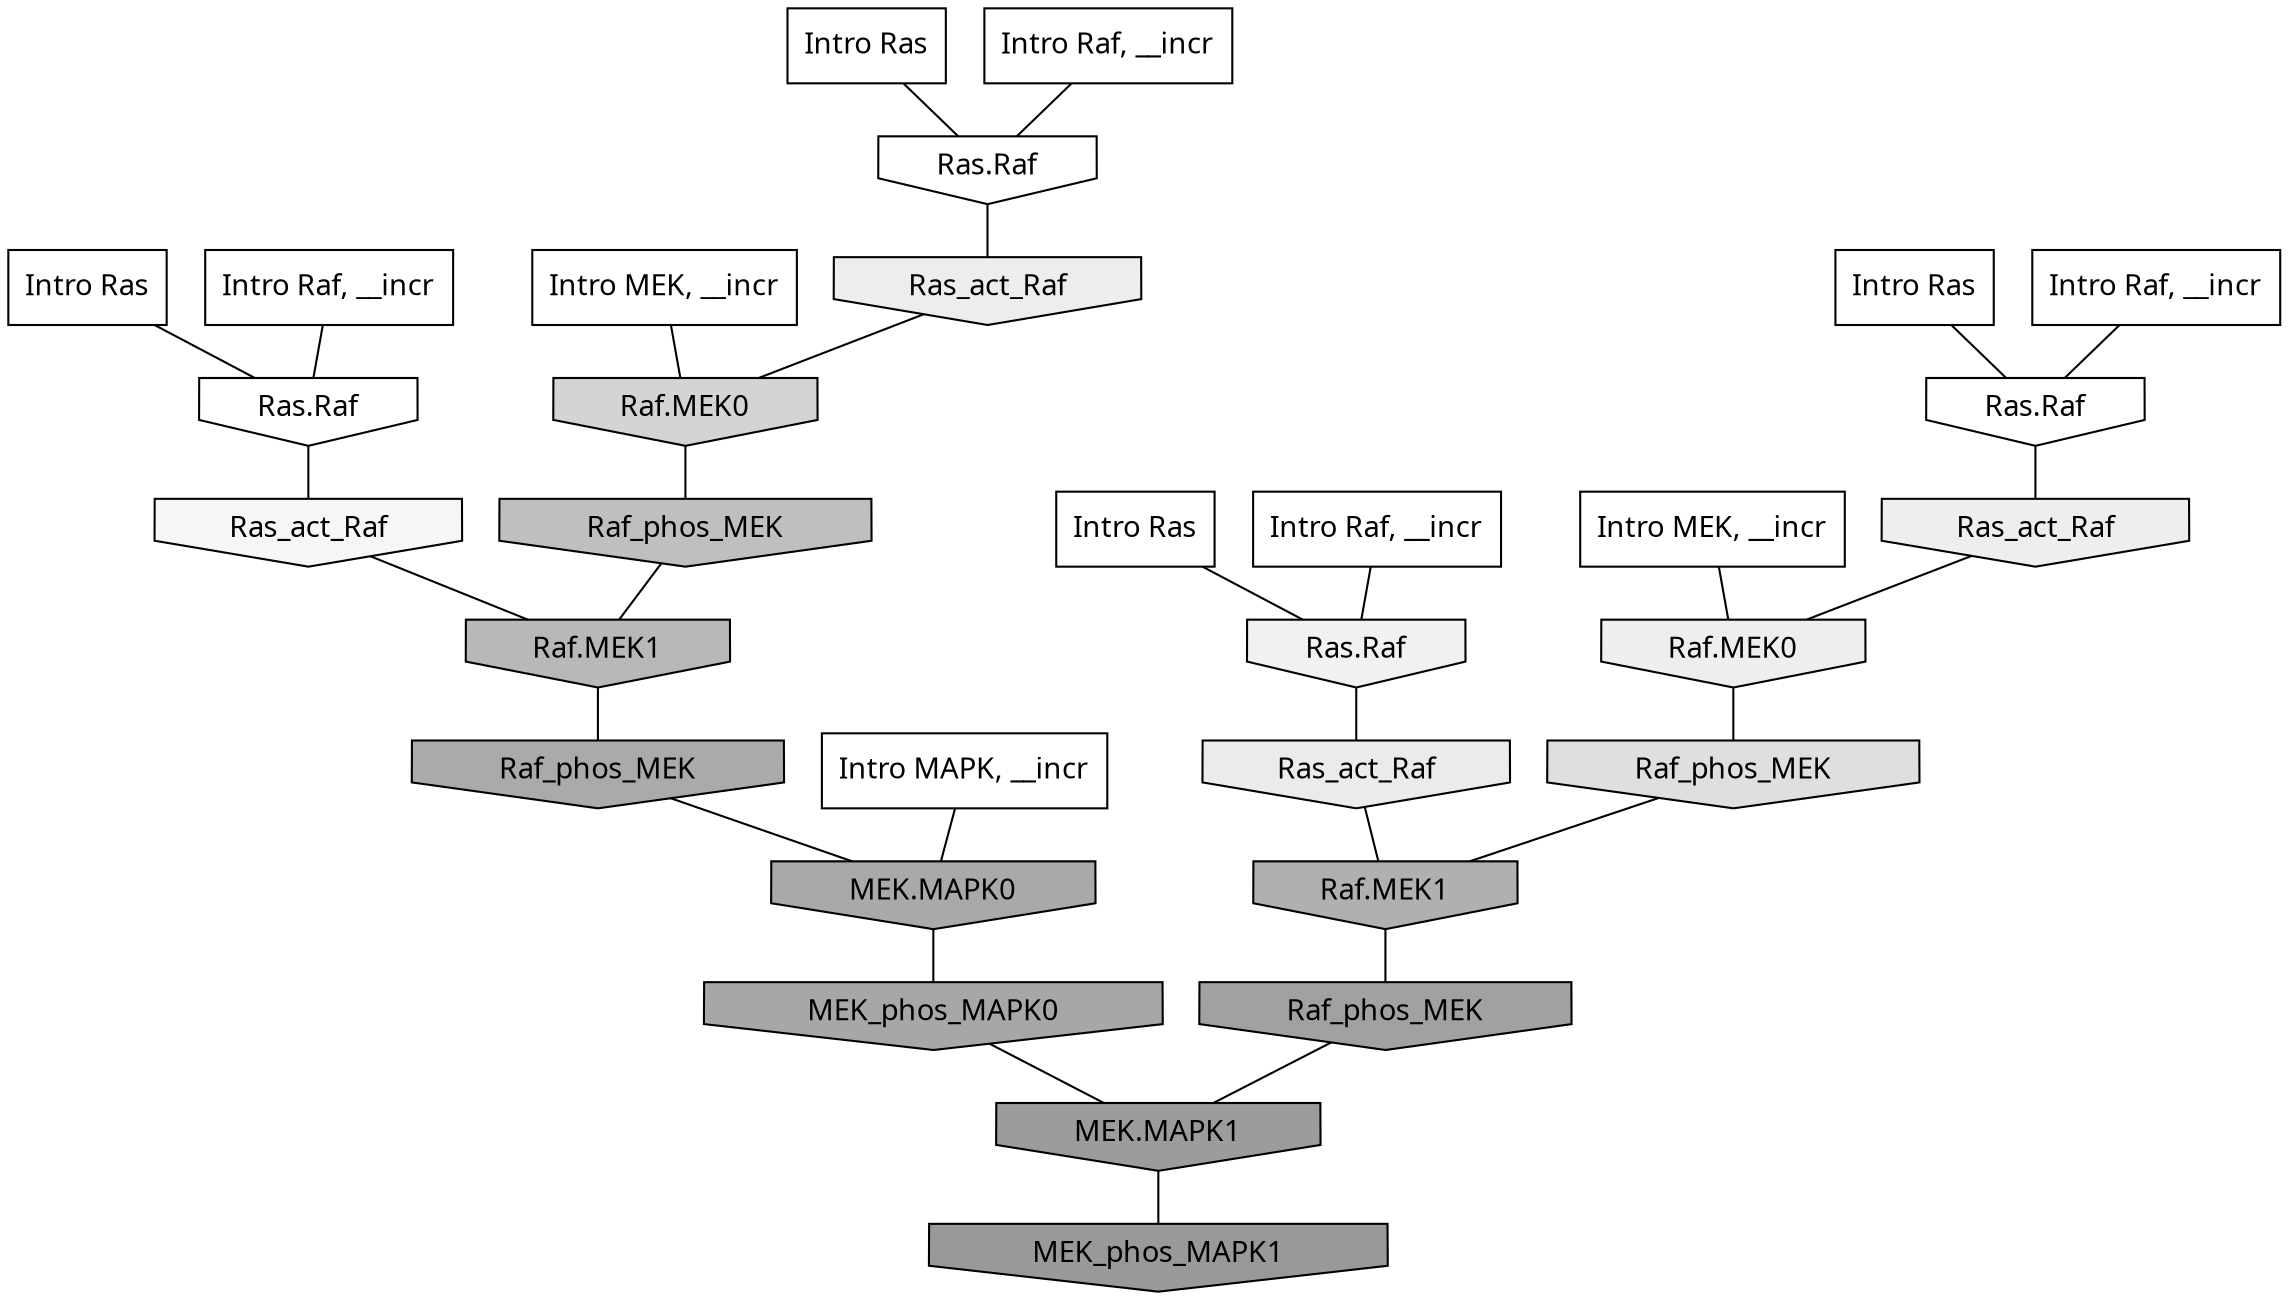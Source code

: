 digraph G{
  rankdir="TB";
  ranksep=0.30;
  node [fontname="CMU Serif"];
  edge [fontname="CMU Serif"];
  
  60 [label="Intro Ras", shape=rectangle, style=filled, fillcolor="0.000 0.000 1.000"]
  
  71 [label="Intro Ras", shape=rectangle, style=filled, fillcolor="0.000 0.000 1.000"]
  
  78 [label="Intro Ras", shape=rectangle, style=filled, fillcolor="0.000 0.000 1.000"]
  
  83 [label="Intro Ras", shape=rectangle, style=filled, fillcolor="0.000 0.000 1.000"]
  
  394 [label="Intro Raf, __incr", shape=rectangle, style=filled, fillcolor="0.000 0.000 1.000"]
  
  782 [label="Intro Raf, __incr", shape=rectangle, style=filled, fillcolor="0.000 0.000 1.000"]
  
  1052 [label="Intro Raf, __incr", shape=rectangle, style=filled, fillcolor="0.000 0.000 1.000"]
  
  1056 [label="Intro Raf, __incr", shape=rectangle, style=filled, fillcolor="0.000 0.000 1.000"]
  
  1791 [label="Intro MEK, __incr", shape=rectangle, style=filled, fillcolor="0.000 0.000 1.000"]
  
  1835 [label="Intro MEK, __incr", shape=rectangle, style=filled, fillcolor="0.000 0.000 1.000"]
  
  3041 [label="Intro MAPK, __incr", shape=rectangle, style=filled, fillcolor="0.000 0.000 1.000"]
  
  3224 [label="Ras.Raf", shape=invhouse, style=filled, fillcolor="0.000 0.000 1.000"]
  
  3247 [label="Ras.Raf", shape=invhouse, style=filled, fillcolor="0.000 0.000 1.000"]
  
  3258 [label="Ras.Raf", shape=invhouse, style=filled, fillcolor="0.000 0.000 1.000"]
  
  3564 [label="Ras_act_Raf", shape=invhouse, style=filled, fillcolor="0.000 0.000 0.961"]
  
  3713 [label="Ras.Raf", shape=invhouse, style=filled, fillcolor="0.000 0.000 0.945"]
  
  3906 [label="Ras_act_Raf", shape=invhouse, style=filled, fillcolor="0.000 0.000 0.931"]
  
  3909 [label="Raf.MEK0", shape=invhouse, style=filled, fillcolor="0.000 0.000 0.931"]
  
  3954 [label="Ras_act_Raf", shape=invhouse, style=filled, fillcolor="0.000 0.000 0.928"]
  
  4102 [label="Ras_act_Raf", shape=invhouse, style=filled, fillcolor="0.000 0.000 0.919"]
  
  4772 [label="Raf_phos_MEK", shape=invhouse, style=filled, fillcolor="0.000 0.000 0.874"]
  
  5527 [label="Raf.MEK0", shape=invhouse, style=filled, fillcolor="0.000 0.000 0.830"]
  
  7507 [label="Raf_phos_MEK", shape=invhouse, style=filled, fillcolor="0.000 0.000 0.747"]
  
  8374 [label="Raf.MEK1", shape=invhouse, style=filled, fillcolor="0.000 0.000 0.721"]
  
  9533 [label="Raf.MEK1", shape=invhouse, style=filled, fillcolor="0.000 0.000 0.689"]
  
  10538 [label="Raf_phos_MEK", shape=invhouse, style=filled, fillcolor="0.000 0.000 0.667"]
  
  10672 [label="MEK.MAPK0", shape=invhouse, style=filled, fillcolor="0.000 0.000 0.664"]
  
  11156 [label="MEK_phos_MAPK0", shape=invhouse, style=filled, fillcolor="0.000 0.000 0.655"]
  
  12422 [label="Raf_phos_MEK", shape=invhouse, style=filled, fillcolor="0.000 0.000 0.632"]
  
  13857 [label="MEK.MAPK1", shape=invhouse, style=filled, fillcolor="0.000 0.000 0.610"]
  
  14637 [label="MEK_phos_MAPK1", shape=invhouse, style=filled, fillcolor="0.000 0.000 0.600"]
  
  
  13857 -> 14637 [dir=none, color="0.000 0.000 0.000"] 
  12422 -> 13857 [dir=none, color="0.000 0.000 0.000"] 
  11156 -> 13857 [dir=none, color="0.000 0.000 0.000"] 
  10672 -> 11156 [dir=none, color="0.000 0.000 0.000"] 
  10538 -> 10672 [dir=none, color="0.000 0.000 0.000"] 
  9533 -> 12422 [dir=none, color="0.000 0.000 0.000"] 
  8374 -> 10538 [dir=none, color="0.000 0.000 0.000"] 
  7507 -> 8374 [dir=none, color="0.000 0.000 0.000"] 
  5527 -> 7507 [dir=none, color="0.000 0.000 0.000"] 
  4772 -> 9533 [dir=none, color="0.000 0.000 0.000"] 
  4102 -> 9533 [dir=none, color="0.000 0.000 0.000"] 
  3954 -> 5527 [dir=none, color="0.000 0.000 0.000"] 
  3909 -> 4772 [dir=none, color="0.000 0.000 0.000"] 
  3906 -> 3909 [dir=none, color="0.000 0.000 0.000"] 
  3713 -> 4102 [dir=none, color="0.000 0.000 0.000"] 
  3564 -> 8374 [dir=none, color="0.000 0.000 0.000"] 
  3258 -> 3564 [dir=none, color="0.000 0.000 0.000"] 
  3247 -> 3954 [dir=none, color="0.000 0.000 0.000"] 
  3224 -> 3906 [dir=none, color="0.000 0.000 0.000"] 
  3041 -> 10672 [dir=none, color="0.000 0.000 0.000"] 
  1835 -> 5527 [dir=none, color="0.000 0.000 0.000"] 
  1791 -> 3909 [dir=none, color="0.000 0.000 0.000"] 
  1056 -> 3258 [dir=none, color="0.000 0.000 0.000"] 
  1052 -> 3713 [dir=none, color="0.000 0.000 0.000"] 
  782 -> 3247 [dir=none, color="0.000 0.000 0.000"] 
  394 -> 3224 [dir=none, color="0.000 0.000 0.000"] 
  83 -> 3247 [dir=none, color="0.000 0.000 0.000"] 
  78 -> 3713 [dir=none, color="0.000 0.000 0.000"] 
  71 -> 3224 [dir=none, color="0.000 0.000 0.000"] 
  60 -> 3258 [dir=none, color="0.000 0.000 0.000"] 
  
  }

